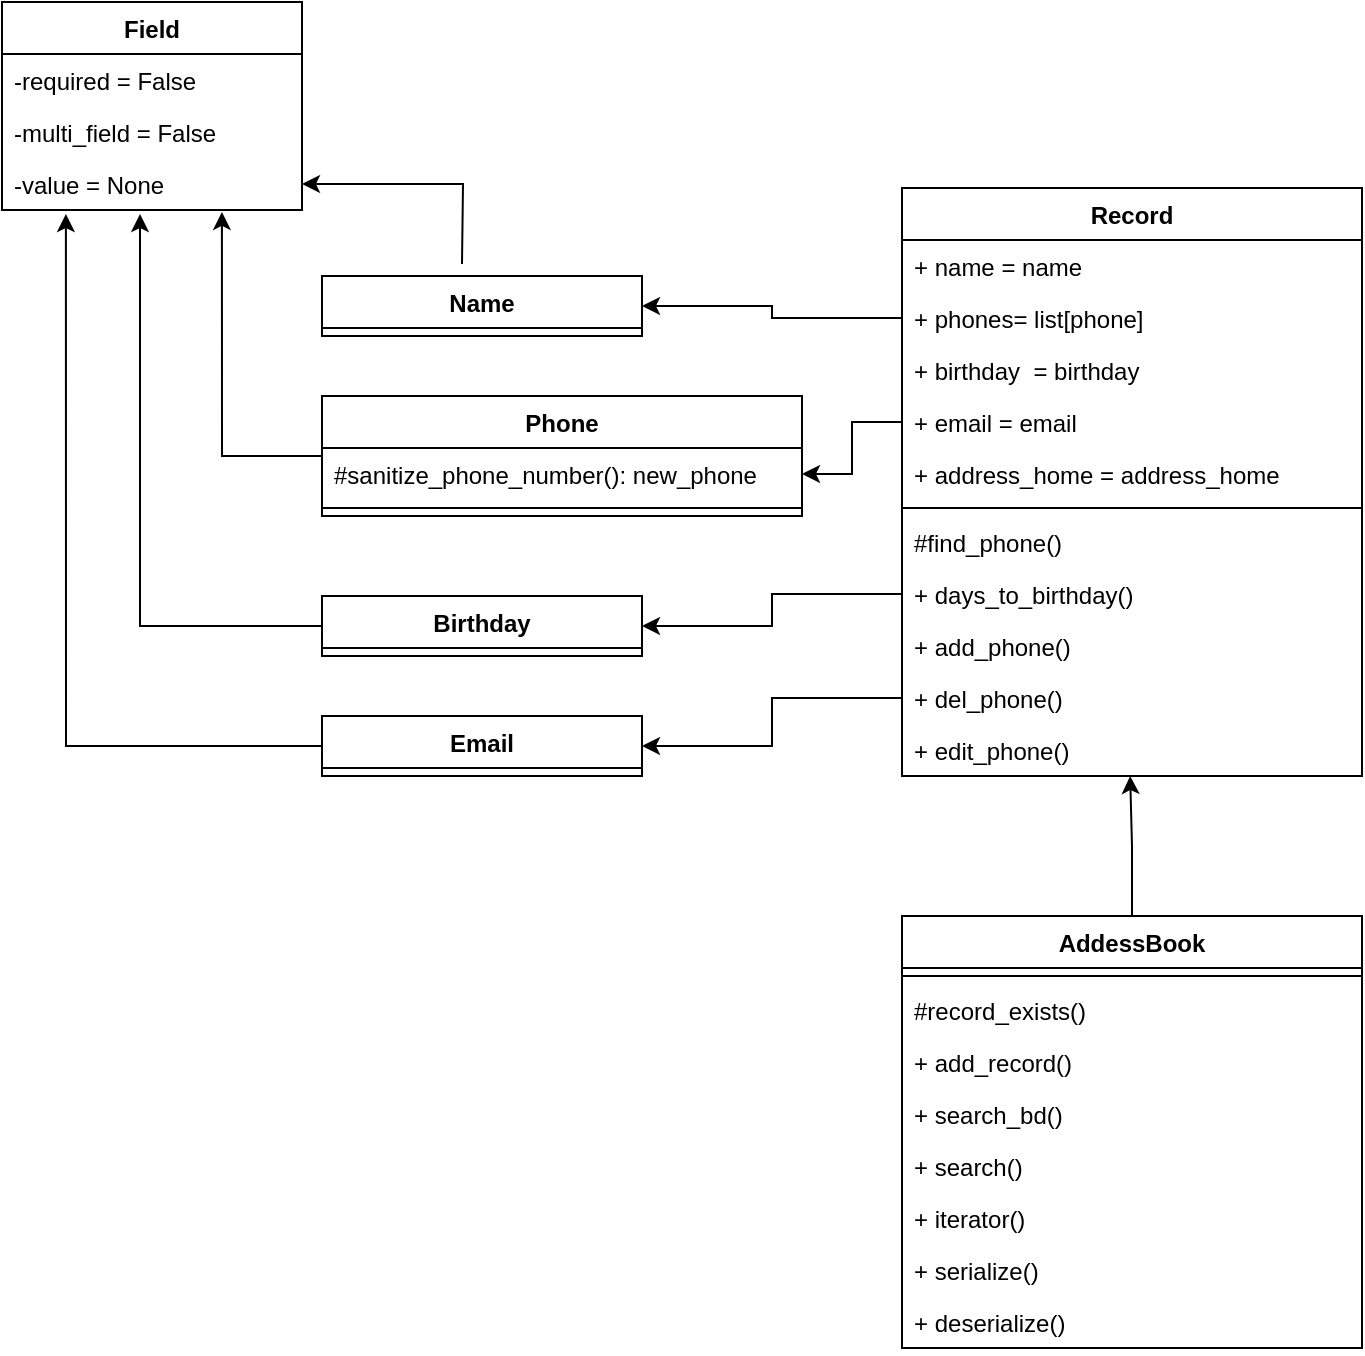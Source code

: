 <mxfile version="21.1.2" type="github">
  <diagram name="Страница 1" id="NuWSdS3yOlMyG074mJSU">
    <mxGraphModel dx="2033" dy="1126" grid="1" gridSize="10" guides="1" tooltips="1" connect="1" arrows="1" fold="1" page="1" pageScale="1" pageWidth="827" pageHeight="1169" math="0" shadow="0">
      <root>
        <mxCell id="0" />
        <mxCell id="1" parent="0" />
        <mxCell id="KjxlF15_9wFS3bGaHHbg-20" value="Field" style="swimlane;fontStyle=1;align=center;verticalAlign=top;childLayout=stackLayout;horizontal=1;startSize=26;horizontalStack=0;resizeParent=1;resizeParentMax=0;resizeLast=0;collapsible=1;marginBottom=0;whiteSpace=wrap;html=1;" vertex="1" parent="1">
          <mxGeometry x="40" y="23" width="150" height="104" as="geometry" />
        </mxCell>
        <mxCell id="KjxlF15_9wFS3bGaHHbg-21" value="-required = False" style="text;strokeColor=none;fillColor=none;align=left;verticalAlign=top;spacingLeft=4;spacingRight=4;overflow=hidden;rotatable=0;points=[[0,0.5],[1,0.5]];portConstraint=eastwest;whiteSpace=wrap;html=1;" vertex="1" parent="KjxlF15_9wFS3bGaHHbg-20">
          <mxGeometry y="26" width="150" height="26" as="geometry" />
        </mxCell>
        <mxCell id="KjxlF15_9wFS3bGaHHbg-28" value="-multi_field = False" style="text;strokeColor=none;fillColor=none;align=left;verticalAlign=top;spacingLeft=4;spacingRight=4;overflow=hidden;rotatable=0;points=[[0,0.5],[1,0.5]];portConstraint=eastwest;whiteSpace=wrap;html=1;" vertex="1" parent="KjxlF15_9wFS3bGaHHbg-20">
          <mxGeometry y="52" width="150" height="26" as="geometry" />
        </mxCell>
        <mxCell id="KjxlF15_9wFS3bGaHHbg-29" value="-value = None" style="text;strokeColor=none;fillColor=none;align=left;verticalAlign=top;spacingLeft=4;spacingRight=4;overflow=hidden;rotatable=0;points=[[0,0.5],[1,0.5]];portConstraint=eastwest;whiteSpace=wrap;html=1;" vertex="1" parent="KjxlF15_9wFS3bGaHHbg-20">
          <mxGeometry y="78" width="150" height="26" as="geometry" />
        </mxCell>
        <mxCell id="KjxlF15_9wFS3bGaHHbg-48" value="Record" style="swimlane;fontStyle=1;align=center;verticalAlign=top;childLayout=stackLayout;horizontal=1;startSize=26;horizontalStack=0;resizeParent=1;resizeParentMax=0;resizeLast=0;collapsible=1;marginBottom=0;whiteSpace=wrap;html=1;" vertex="1" parent="1">
          <mxGeometry x="490" y="116" width="230" height="294" as="geometry" />
        </mxCell>
        <mxCell id="KjxlF15_9wFS3bGaHHbg-49" value="+ name = name" style="text;strokeColor=none;fillColor=none;align=left;verticalAlign=top;spacingLeft=4;spacingRight=4;overflow=hidden;rotatable=0;points=[[0,0.5],[1,0.5]];portConstraint=eastwest;whiteSpace=wrap;html=1;" vertex="1" parent="KjxlF15_9wFS3bGaHHbg-48">
          <mxGeometry y="26" width="230" height="26" as="geometry" />
        </mxCell>
        <mxCell id="KjxlF15_9wFS3bGaHHbg-91" value="+ phones= list[phone]" style="text;strokeColor=none;fillColor=none;align=left;verticalAlign=top;spacingLeft=4;spacingRight=4;overflow=hidden;rotatable=0;points=[[0,0.5],[1,0.5]];portConstraint=eastwest;whiteSpace=wrap;html=1;" vertex="1" parent="KjxlF15_9wFS3bGaHHbg-48">
          <mxGeometry y="52" width="230" height="26" as="geometry" />
        </mxCell>
        <mxCell id="KjxlF15_9wFS3bGaHHbg-92" value="+ birthday&amp;nbsp; = birthday" style="text;strokeColor=none;fillColor=none;align=left;verticalAlign=top;spacingLeft=4;spacingRight=4;overflow=hidden;rotatable=0;points=[[0,0.5],[1,0.5]];portConstraint=eastwest;whiteSpace=wrap;html=1;" vertex="1" parent="KjxlF15_9wFS3bGaHHbg-48">
          <mxGeometry y="78" width="230" height="26" as="geometry" />
        </mxCell>
        <mxCell id="KjxlF15_9wFS3bGaHHbg-93" value="+ email = email" style="text;strokeColor=none;fillColor=none;align=left;verticalAlign=top;spacingLeft=4;spacingRight=4;overflow=hidden;rotatable=0;points=[[0,0.5],[1,0.5]];portConstraint=eastwest;whiteSpace=wrap;html=1;" vertex="1" parent="KjxlF15_9wFS3bGaHHbg-48">
          <mxGeometry y="104" width="230" height="26" as="geometry" />
        </mxCell>
        <mxCell id="KjxlF15_9wFS3bGaHHbg-94" value="+ address_home = address_home" style="text;strokeColor=none;fillColor=none;align=left;verticalAlign=top;spacingLeft=4;spacingRight=4;overflow=hidden;rotatable=0;points=[[0,0.5],[1,0.5]];portConstraint=eastwest;whiteSpace=wrap;html=1;" vertex="1" parent="KjxlF15_9wFS3bGaHHbg-48">
          <mxGeometry y="130" width="230" height="26" as="geometry" />
        </mxCell>
        <mxCell id="KjxlF15_9wFS3bGaHHbg-50" value="" style="line;strokeWidth=1;fillColor=none;align=left;verticalAlign=middle;spacingTop=-1;spacingLeft=3;spacingRight=3;rotatable=0;labelPosition=right;points=[];portConstraint=eastwest;strokeColor=inherit;" vertex="1" parent="KjxlF15_9wFS3bGaHHbg-48">
          <mxGeometry y="156" width="230" height="8" as="geometry" />
        </mxCell>
        <mxCell id="KjxlF15_9wFS3bGaHHbg-51" value="#find_phone()" style="text;strokeColor=none;fillColor=none;align=left;verticalAlign=top;spacingLeft=4;spacingRight=4;overflow=hidden;rotatable=0;points=[[0,0.5],[1,0.5]];portConstraint=eastwest;whiteSpace=wrap;html=1;" vertex="1" parent="KjxlF15_9wFS3bGaHHbg-48">
          <mxGeometry y="164" width="230" height="26" as="geometry" />
        </mxCell>
        <mxCell id="KjxlF15_9wFS3bGaHHbg-114" value="+ days_to_birthday()" style="text;strokeColor=none;fillColor=none;align=left;verticalAlign=top;spacingLeft=4;spacingRight=4;overflow=hidden;rotatable=0;points=[[0,0.5],[1,0.5]];portConstraint=eastwest;whiteSpace=wrap;html=1;" vertex="1" parent="KjxlF15_9wFS3bGaHHbg-48">
          <mxGeometry y="190" width="230" height="26" as="geometry" />
        </mxCell>
        <mxCell id="KjxlF15_9wFS3bGaHHbg-115" value="+ add_phone()" style="text;strokeColor=none;fillColor=none;align=left;verticalAlign=top;spacingLeft=4;spacingRight=4;overflow=hidden;rotatable=0;points=[[0,0.5],[1,0.5]];portConstraint=eastwest;whiteSpace=wrap;html=1;" vertex="1" parent="KjxlF15_9wFS3bGaHHbg-48">
          <mxGeometry y="216" width="230" height="26" as="geometry" />
        </mxCell>
        <mxCell id="KjxlF15_9wFS3bGaHHbg-116" value="+ del_phone()" style="text;strokeColor=none;fillColor=none;align=left;verticalAlign=top;spacingLeft=4;spacingRight=4;overflow=hidden;rotatable=0;points=[[0,0.5],[1,0.5]];portConstraint=eastwest;whiteSpace=wrap;html=1;" vertex="1" parent="KjxlF15_9wFS3bGaHHbg-48">
          <mxGeometry y="242" width="230" height="26" as="geometry" />
        </mxCell>
        <mxCell id="KjxlF15_9wFS3bGaHHbg-117" value="+ edit_phone()" style="text;strokeColor=none;fillColor=none;align=left;verticalAlign=top;spacingLeft=4;spacingRight=4;overflow=hidden;rotatable=0;points=[[0,0.5],[1,0.5]];portConstraint=eastwest;whiteSpace=wrap;html=1;" vertex="1" parent="KjxlF15_9wFS3bGaHHbg-48">
          <mxGeometry y="268" width="230" height="26" as="geometry" />
        </mxCell>
        <mxCell id="KjxlF15_9wFS3bGaHHbg-77" style="edgeStyle=orthogonalEdgeStyle;rounded=0;orthogonalLoop=1;jettySize=auto;html=1;" edge="1" parent="1" target="KjxlF15_9wFS3bGaHHbg-29">
          <mxGeometry relative="1" as="geometry">
            <mxPoint x="270" y="154" as="sourcePoint" />
          </mxGeometry>
        </mxCell>
        <mxCell id="KjxlF15_9wFS3bGaHHbg-78" style="edgeStyle=orthogonalEdgeStyle;rounded=0;orthogonalLoop=1;jettySize=auto;html=1;entryX=0.733;entryY=1.038;entryDx=0;entryDy=0;entryPerimeter=0;" edge="1" parent="1" source="KjxlF15_9wFS3bGaHHbg-62" target="KjxlF15_9wFS3bGaHHbg-29">
          <mxGeometry relative="1" as="geometry">
            <Array as="points">
              <mxPoint x="150" y="250" />
            </Array>
          </mxGeometry>
        </mxCell>
        <mxCell id="KjxlF15_9wFS3bGaHHbg-62" value="Phone" style="swimlane;fontStyle=1;align=center;verticalAlign=top;childLayout=stackLayout;horizontal=1;startSize=26;horizontalStack=0;resizeParent=1;resizeParentMax=0;resizeLast=0;collapsible=1;marginBottom=0;whiteSpace=wrap;html=1;" vertex="1" parent="1">
          <mxGeometry x="200" y="220" width="240" height="60" as="geometry" />
        </mxCell>
        <mxCell id="KjxlF15_9wFS3bGaHHbg-63" value="#sanitize_phone_number(): new_phone" style="text;strokeColor=none;fillColor=none;align=left;verticalAlign=top;spacingLeft=4;spacingRight=4;overflow=hidden;rotatable=0;points=[[0,0.5],[1,0.5]];portConstraint=eastwest;whiteSpace=wrap;html=1;" vertex="1" parent="KjxlF15_9wFS3bGaHHbg-62">
          <mxGeometry y="26" width="240" height="26" as="geometry" />
        </mxCell>
        <mxCell id="KjxlF15_9wFS3bGaHHbg-64" value="" style="line;strokeWidth=1;fillColor=none;align=left;verticalAlign=middle;spacingTop=-1;spacingLeft=3;spacingRight=3;rotatable=0;labelPosition=right;points=[];portConstraint=eastwest;strokeColor=inherit;" vertex="1" parent="KjxlF15_9wFS3bGaHHbg-62">
          <mxGeometry y="52" width="240" height="8" as="geometry" />
        </mxCell>
        <mxCell id="KjxlF15_9wFS3bGaHHbg-80" style="edgeStyle=orthogonalEdgeStyle;rounded=0;orthogonalLoop=1;jettySize=auto;html=1;entryX=0.46;entryY=1.077;entryDx=0;entryDy=0;entryPerimeter=0;" edge="1" parent="1" source="KjxlF15_9wFS3bGaHHbg-70" target="KjxlF15_9wFS3bGaHHbg-29">
          <mxGeometry relative="1" as="geometry">
            <Array as="points">
              <mxPoint x="109" y="335" />
            </Array>
          </mxGeometry>
        </mxCell>
        <mxCell id="KjxlF15_9wFS3bGaHHbg-70" value="Birthday" style="swimlane;fontStyle=1;align=center;verticalAlign=top;childLayout=stackLayout;horizontal=1;startSize=26;horizontalStack=0;resizeParent=1;resizeParentMax=0;resizeLast=0;collapsible=1;marginBottom=0;whiteSpace=wrap;html=1;" vertex="1" parent="1">
          <mxGeometry x="200" y="320" width="160" height="30" as="geometry" />
        </mxCell>
        <mxCell id="KjxlF15_9wFS3bGaHHbg-90" style="edgeStyle=orthogonalEdgeStyle;rounded=0;orthogonalLoop=1;jettySize=auto;html=1;entryX=0.213;entryY=1.077;entryDx=0;entryDy=0;entryPerimeter=0;" edge="1" parent="1" source="KjxlF15_9wFS3bGaHHbg-85" target="KjxlF15_9wFS3bGaHHbg-29">
          <mxGeometry relative="1" as="geometry">
            <Array as="points">
              <mxPoint x="72" y="395" />
            </Array>
          </mxGeometry>
        </mxCell>
        <mxCell id="KjxlF15_9wFS3bGaHHbg-85" value="Email" style="swimlane;fontStyle=1;align=center;verticalAlign=top;childLayout=stackLayout;horizontal=1;startSize=26;horizontalStack=0;resizeParent=1;resizeParentMax=0;resizeLast=0;collapsible=1;marginBottom=0;whiteSpace=wrap;html=1;" vertex="1" parent="1">
          <mxGeometry x="200" y="380" width="160" height="30" as="geometry" />
        </mxCell>
        <mxCell id="KjxlF15_9wFS3bGaHHbg-120" style="edgeStyle=orthogonalEdgeStyle;rounded=0;orthogonalLoop=1;jettySize=auto;html=1;entryX=1;entryY=0.5;entryDx=0;entryDy=0;" edge="1" parent="1" source="KjxlF15_9wFS3bGaHHbg-114" target="KjxlF15_9wFS3bGaHHbg-70">
          <mxGeometry relative="1" as="geometry" />
        </mxCell>
        <mxCell id="KjxlF15_9wFS3bGaHHbg-121" style="edgeStyle=orthogonalEdgeStyle;rounded=0;orthogonalLoop=1;jettySize=auto;html=1;entryX=1;entryY=0.5;entryDx=0;entryDy=0;" edge="1" parent="1" source="KjxlF15_9wFS3bGaHHbg-116" target="KjxlF15_9wFS3bGaHHbg-85">
          <mxGeometry relative="1" as="geometry" />
        </mxCell>
        <mxCell id="KjxlF15_9wFS3bGaHHbg-123" style="edgeStyle=orthogonalEdgeStyle;rounded=0;orthogonalLoop=1;jettySize=auto;html=1;" edge="1" parent="1" source="KjxlF15_9wFS3bGaHHbg-93" target="KjxlF15_9wFS3bGaHHbg-63">
          <mxGeometry relative="1" as="geometry" />
        </mxCell>
        <mxCell id="KjxlF15_9wFS3bGaHHbg-124" value="Name" style="swimlane;fontStyle=1;align=center;verticalAlign=top;childLayout=stackLayout;horizontal=1;startSize=26;horizontalStack=0;resizeParent=1;resizeParentMax=0;resizeLast=0;collapsible=1;marginBottom=0;whiteSpace=wrap;html=1;" vertex="1" parent="1">
          <mxGeometry x="200" y="160" width="160" height="30" as="geometry" />
        </mxCell>
        <mxCell id="KjxlF15_9wFS3bGaHHbg-128" style="edgeStyle=orthogonalEdgeStyle;rounded=0;orthogonalLoop=1;jettySize=auto;html=1;entryX=1;entryY=0.5;entryDx=0;entryDy=0;" edge="1" parent="1" source="KjxlF15_9wFS3bGaHHbg-91" target="KjxlF15_9wFS3bGaHHbg-124">
          <mxGeometry relative="1" as="geometry" />
        </mxCell>
        <mxCell id="KjxlF15_9wFS3bGaHHbg-141" style="edgeStyle=orthogonalEdgeStyle;rounded=0;orthogonalLoop=1;jettySize=auto;html=1;entryX=0.496;entryY=1;entryDx=0;entryDy=0;entryPerimeter=0;" edge="1" parent="1" source="KjxlF15_9wFS3bGaHHbg-130" target="KjxlF15_9wFS3bGaHHbg-117">
          <mxGeometry relative="1" as="geometry" />
        </mxCell>
        <mxCell id="KjxlF15_9wFS3bGaHHbg-130" value="AddessBook" style="swimlane;fontStyle=1;align=center;verticalAlign=top;childLayout=stackLayout;horizontal=1;startSize=26;horizontalStack=0;resizeParent=1;resizeParentMax=0;resizeLast=0;collapsible=1;marginBottom=0;whiteSpace=wrap;html=1;" vertex="1" parent="1">
          <mxGeometry x="490" y="480" width="230" height="216" as="geometry" />
        </mxCell>
        <mxCell id="KjxlF15_9wFS3bGaHHbg-132" value="" style="line;strokeWidth=1;fillColor=none;align=left;verticalAlign=middle;spacingTop=-1;spacingLeft=3;spacingRight=3;rotatable=0;labelPosition=right;points=[];portConstraint=eastwest;strokeColor=inherit;" vertex="1" parent="KjxlF15_9wFS3bGaHHbg-130">
          <mxGeometry y="26" width="230" height="8" as="geometry" />
        </mxCell>
        <mxCell id="KjxlF15_9wFS3bGaHHbg-133" value="#record_exists()" style="text;strokeColor=none;fillColor=none;align=left;verticalAlign=top;spacingLeft=4;spacingRight=4;overflow=hidden;rotatable=0;points=[[0,0.5],[1,0.5]];portConstraint=eastwest;whiteSpace=wrap;html=1;" vertex="1" parent="KjxlF15_9wFS3bGaHHbg-130">
          <mxGeometry y="34" width="230" height="26" as="geometry" />
        </mxCell>
        <mxCell id="KjxlF15_9wFS3bGaHHbg-134" value="+ add_record()" style="text;strokeColor=none;fillColor=none;align=left;verticalAlign=top;spacingLeft=4;spacingRight=4;overflow=hidden;rotatable=0;points=[[0,0.5],[1,0.5]];portConstraint=eastwest;whiteSpace=wrap;html=1;" vertex="1" parent="KjxlF15_9wFS3bGaHHbg-130">
          <mxGeometry y="60" width="230" height="26" as="geometry" />
        </mxCell>
        <mxCell id="KjxlF15_9wFS3bGaHHbg-135" value="+ search_bd()" style="text;strokeColor=none;fillColor=none;align=left;verticalAlign=top;spacingLeft=4;spacingRight=4;overflow=hidden;rotatable=0;points=[[0,0.5],[1,0.5]];portConstraint=eastwest;whiteSpace=wrap;html=1;" vertex="1" parent="KjxlF15_9wFS3bGaHHbg-130">
          <mxGeometry y="86" width="230" height="26" as="geometry" />
        </mxCell>
        <mxCell id="KjxlF15_9wFS3bGaHHbg-136" value="+ search()" style="text;strokeColor=none;fillColor=none;align=left;verticalAlign=top;spacingLeft=4;spacingRight=4;overflow=hidden;rotatable=0;points=[[0,0.5],[1,0.5]];portConstraint=eastwest;whiteSpace=wrap;html=1;" vertex="1" parent="KjxlF15_9wFS3bGaHHbg-130">
          <mxGeometry y="112" width="230" height="26" as="geometry" />
        </mxCell>
        <mxCell id="KjxlF15_9wFS3bGaHHbg-137" value="+ iterator()" style="text;strokeColor=none;fillColor=none;align=left;verticalAlign=top;spacingLeft=4;spacingRight=4;overflow=hidden;rotatable=0;points=[[0,0.5],[1,0.5]];portConstraint=eastwest;whiteSpace=wrap;html=1;" vertex="1" parent="KjxlF15_9wFS3bGaHHbg-130">
          <mxGeometry y="138" width="230" height="26" as="geometry" />
        </mxCell>
        <mxCell id="KjxlF15_9wFS3bGaHHbg-138" value="+ serialize()" style="text;strokeColor=none;fillColor=none;align=left;verticalAlign=top;spacingLeft=4;spacingRight=4;overflow=hidden;rotatable=0;points=[[0,0.5],[1,0.5]];portConstraint=eastwest;whiteSpace=wrap;html=1;" vertex="1" parent="KjxlF15_9wFS3bGaHHbg-130">
          <mxGeometry y="164" width="230" height="26" as="geometry" />
        </mxCell>
        <mxCell id="KjxlF15_9wFS3bGaHHbg-139" value="+ deserialize()" style="text;strokeColor=none;fillColor=none;align=left;verticalAlign=top;spacingLeft=4;spacingRight=4;overflow=hidden;rotatable=0;points=[[0,0.5],[1,0.5]];portConstraint=eastwest;whiteSpace=wrap;html=1;" vertex="1" parent="KjxlF15_9wFS3bGaHHbg-130">
          <mxGeometry y="190" width="230" height="26" as="geometry" />
        </mxCell>
      </root>
    </mxGraphModel>
  </diagram>
</mxfile>
